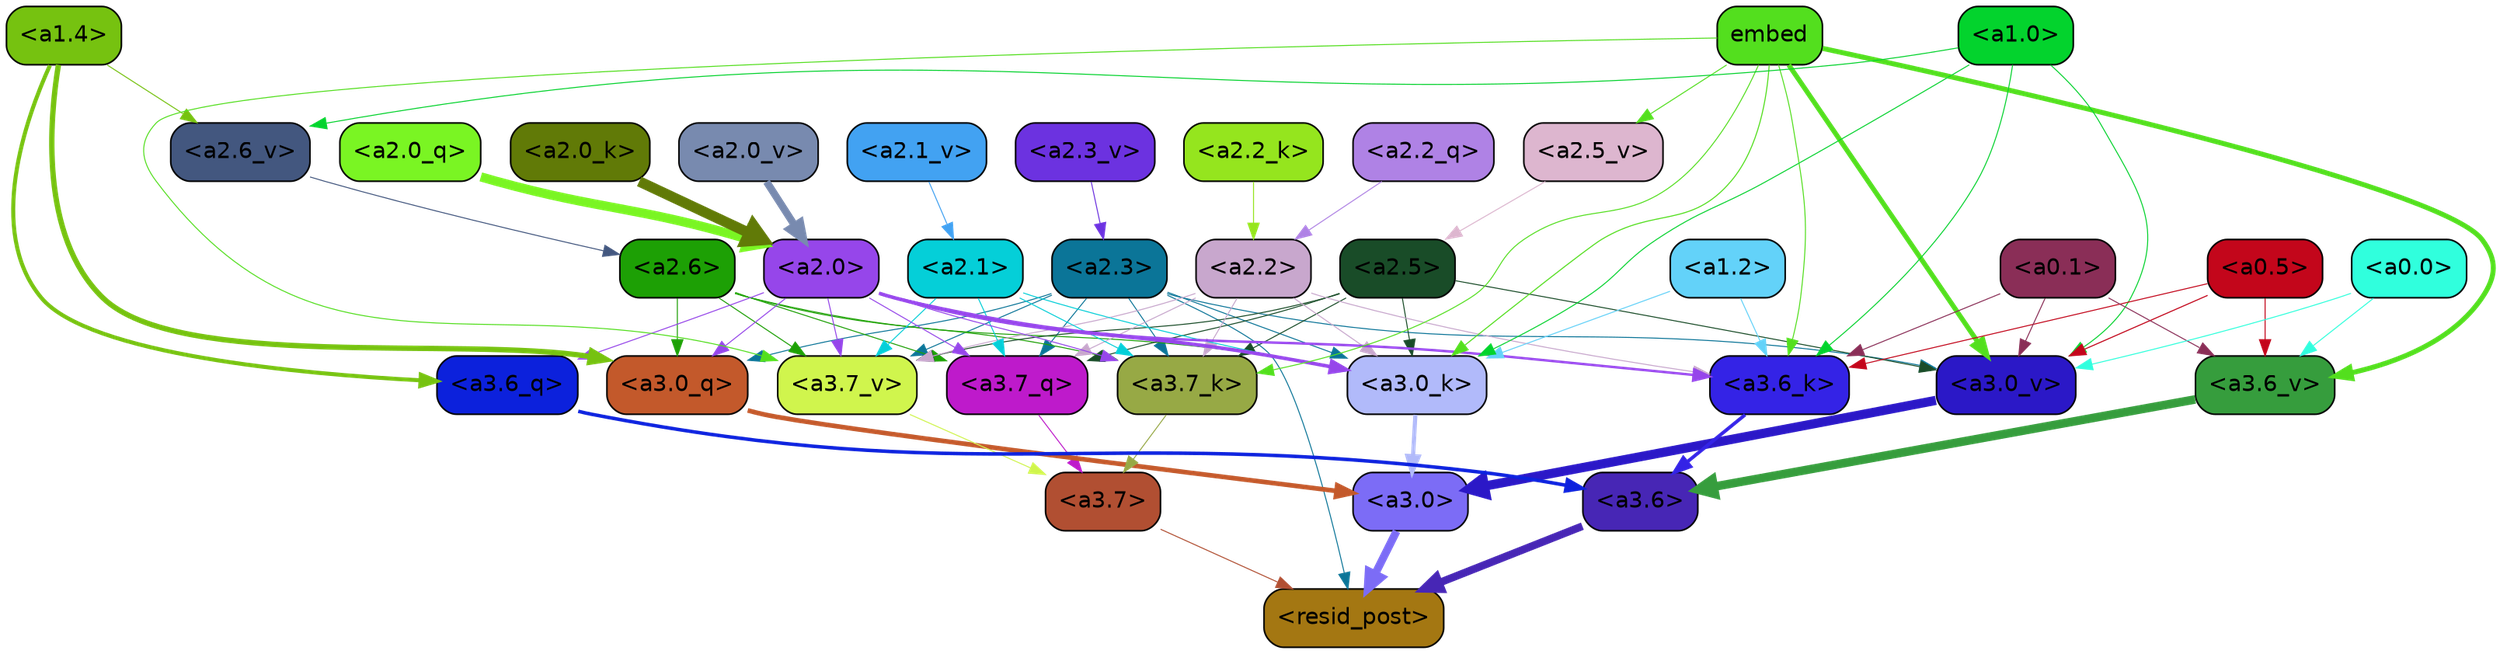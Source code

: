 strict digraph "" {
	graph [bgcolor=transparent,
		layout=dot,
		overlap=false,
		splines=true
	];
	"<a3.7>"	[color=black,
		fillcolor="#b14f32",
		fontname=Helvetica,
		shape=box,
		style="filled, rounded"];
	"<resid_post>"	[color=black,
		fillcolor="#a47712",
		fontname=Helvetica,
		shape=box,
		style="filled, rounded"];
	"<a3.7>" -> "<resid_post>"	[color="#b14f32",
		penwidth=0.6];
	"<a3.6>"	[color=black,
		fillcolor="#4726b5",
		fontname=Helvetica,
		shape=box,
		style="filled, rounded"];
	"<a3.6>" -> "<resid_post>"	[color="#4726b5",
		penwidth=4.7534414529800415];
	"<a3.0>"	[color=black,
		fillcolor="#7c6cf6",
		fontname=Helvetica,
		shape=box,
		style="filled, rounded"];
	"<a3.0>" -> "<resid_post>"	[color="#7c6cf6",
		penwidth=4.898576855659485];
	"<a2.3>"	[color=black,
		fillcolor="#0b7598",
		fontname=Helvetica,
		shape=box,
		style="filled, rounded"];
	"<a2.3>" -> "<resid_post>"	[color="#0b7598",
		penwidth=0.6];
	"<a3.7_q>"	[color=black,
		fillcolor="#be1acb",
		fontname=Helvetica,
		shape=box,
		style="filled, rounded"];
	"<a2.3>" -> "<a3.7_q>"	[color="#0b7598",
		penwidth=0.6];
	"<a3.0_q>"	[color=black,
		fillcolor="#c3592b",
		fontname=Helvetica,
		shape=box,
		style="filled, rounded"];
	"<a2.3>" -> "<a3.0_q>"	[color="#0b7598",
		penwidth=0.6];
	"<a3.7_k>"	[color=black,
		fillcolor="#97a945",
		fontname=Helvetica,
		shape=box,
		style="filled, rounded"];
	"<a2.3>" -> "<a3.7_k>"	[color="#0b7598",
		penwidth=0.6];
	"<a3.0_k>"	[color=black,
		fillcolor="#b1bafa",
		fontname=Helvetica,
		shape=box,
		style="filled, rounded"];
	"<a2.3>" -> "<a3.0_k>"	[color="#0b7598",
		penwidth=0.6];
	"<a3.7_v>"	[color=black,
		fillcolor="#d0f54d",
		fontname=Helvetica,
		shape=box,
		style="filled, rounded"];
	"<a2.3>" -> "<a3.7_v>"	[color="#0b7598",
		penwidth=0.6];
	"<a3.0_v>"	[color=black,
		fillcolor="#2b18c7",
		fontname=Helvetica,
		shape=box,
		style="filled, rounded"];
	"<a2.3>" -> "<a3.0_v>"	[color="#0b7598",
		penwidth=0.6];
	"<a3.7_q>" -> "<a3.7>"	[color="#be1acb",
		penwidth=0.6];
	"<a3.6_q>"	[color=black,
		fillcolor="#0c21dc",
		fontname=Helvetica,
		shape=box,
		style="filled, rounded"];
	"<a3.6_q>" -> "<a3.6>"	[color="#0c21dc",
		penwidth=2.160832464694977];
	"<a3.0_q>" -> "<a3.0>"	[color="#c3592b",
		penwidth=2.870753765106201];
	"<a3.7_k>" -> "<a3.7>"	[color="#97a945",
		penwidth=0.6];
	"<a3.6_k>"	[color=black,
		fillcolor="#3423e6",
		fontname=Helvetica,
		shape=box,
		style="filled, rounded"];
	"<a3.6_k>" -> "<a3.6>"	[color="#3423e6",
		penwidth=2.13908451795578];
	"<a3.0_k>" -> "<a3.0>"	[color="#b1bafa",
		penwidth=2.520303964614868];
	"<a3.7_v>" -> "<a3.7>"	[color="#d0f54d",
		penwidth=0.6];
	"<a3.6_v>"	[color=black,
		fillcolor="#369d3d",
		fontname=Helvetica,
		shape=box,
		style="filled, rounded"];
	"<a3.6_v>" -> "<a3.6>"	[color="#369d3d",
		penwidth=5.297133803367615];
	"<a3.0_v>" -> "<a3.0>"	[color="#2b18c7",
		penwidth=5.680712580680847];
	"<a2.6>"	[color=black,
		fillcolor="#1da005",
		fontname=Helvetica,
		shape=box,
		style="filled, rounded"];
	"<a2.6>" -> "<a3.7_q>"	[color="#1da005",
		penwidth=0.6];
	"<a2.6>" -> "<a3.0_q>"	[color="#1da005",
		penwidth=0.6];
	"<a2.6>" -> "<a3.7_k>"	[color="#1da005",
		penwidth=0.6];
	"<a2.6>" -> "<a3.0_k>"	[color="#1da005",
		penwidth=0.6];
	"<a2.6>" -> "<a3.7_v>"	[color="#1da005",
		penwidth=0.6];
	"<a2.5>"	[color=black,
		fillcolor="#194c28",
		fontname=Helvetica,
		shape=box,
		style="filled, rounded"];
	"<a2.5>" -> "<a3.7_q>"	[color="#194c28",
		penwidth=0.6];
	"<a2.5>" -> "<a3.7_k>"	[color="#194c28",
		penwidth=0.6];
	"<a2.5>" -> "<a3.0_k>"	[color="#194c28",
		penwidth=0.6];
	"<a2.5>" -> "<a3.7_v>"	[color="#194c28",
		penwidth=0.6];
	"<a2.5>" -> "<a3.0_v>"	[color="#194c28",
		penwidth=0.6];
	"<a2.2>"	[color=black,
		fillcolor="#c8a7cd",
		fontname=Helvetica,
		shape=box,
		style="filled, rounded"];
	"<a2.2>" -> "<a3.7_q>"	[color="#c8a7cd",
		penwidth=0.6];
	"<a2.2>" -> "<a3.7_k>"	[color="#c8a7cd",
		penwidth=0.6];
	"<a2.2>" -> "<a3.6_k>"	[color="#c8a7cd",
		penwidth=0.6];
	"<a2.2>" -> "<a3.0_k>"	[color="#c8a7cd",
		penwidth=0.6];
	"<a2.2>" -> "<a3.7_v>"	[color="#c8a7cd",
		penwidth=0.6];
	"<a2.1>"	[color=black,
		fillcolor="#05cfd8",
		fontname=Helvetica,
		shape=box,
		style="filled, rounded"];
	"<a2.1>" -> "<a3.7_q>"	[color="#05cfd8",
		penwidth=0.6];
	"<a2.1>" -> "<a3.7_k>"	[color="#05cfd8",
		penwidth=0.6];
	"<a2.1>" -> "<a3.0_k>"	[color="#05cfd8",
		penwidth=0.6];
	"<a2.1>" -> "<a3.7_v>"	[color="#05cfd8",
		penwidth=0.6];
	"<a2.0>"	[color=black,
		fillcolor="#9646ea",
		fontname=Helvetica,
		shape=box,
		style="filled, rounded"];
	"<a2.0>" -> "<a3.7_q>"	[color="#9646ea",
		penwidth=0.6];
	"<a2.0>" -> "<a3.6_q>"	[color="#9646ea",
		penwidth=0.6];
	"<a2.0>" -> "<a3.0_q>"	[color="#9646ea",
		penwidth=0.6];
	"<a2.0>" -> "<a3.7_k>"	[color="#9646ea",
		penwidth=0.6];
	"<a2.0>" -> "<a3.6_k>"	[color="#9646ea",
		penwidth=1.4957321882247925];
	"<a2.0>" -> "<a3.0_k>"	[color="#9646ea",
		penwidth=2.18752121925354];
	"<a2.0>" -> "<a3.7_v>"	[color="#9646ea",
		penwidth=0.6];
	"<a1.4>"	[color=black,
		fillcolor="#76c210",
		fontname=Helvetica,
		shape=box,
		style="filled, rounded"];
	"<a1.4>" -> "<a3.6_q>"	[color="#76c210",
		penwidth=2.4829938411712646];
	"<a1.4>" -> "<a3.0_q>"	[color="#76c210",
		penwidth=3.299744725227356];
	"<a2.6_v>"	[color=black,
		fillcolor="#43577f",
		fontname=Helvetica,
		shape=box,
		style="filled, rounded"];
	"<a1.4>" -> "<a2.6_v>"	[color="#76c210",
		penwidth=0.6];
	embed	[color=black,
		fillcolor="#53df1e",
		fontname=Helvetica,
		shape=box,
		style="filled, rounded"];
	embed -> "<a3.7_k>"	[color="#53df1e",
		penwidth=0.6];
	embed -> "<a3.6_k>"	[color="#53df1e",
		penwidth=0.6];
	embed -> "<a3.0_k>"	[color="#53df1e",
		penwidth=0.6394047290086746];
	embed -> "<a3.7_v>"	[color="#53df1e",
		penwidth=0.6];
	embed -> "<a3.6_v>"	[color="#53df1e",
		penwidth=3.067279100418091];
	embed -> "<a3.0_v>"	[color="#53df1e",
		penwidth=3.0212591886520386];
	"<a2.5_v>"	[color=black,
		fillcolor="#ddb6cf",
		fontname=Helvetica,
		shape=box,
		style="filled, rounded"];
	embed -> "<a2.5_v>"	[color="#53df1e",
		penwidth=0.6];
	"<a1.2>"	[color=black,
		fillcolor="#63d2f9",
		fontname=Helvetica,
		shape=box,
		style="filled, rounded"];
	"<a1.2>" -> "<a3.6_k>"	[color="#63d2f9",
		penwidth=0.6];
	"<a1.2>" -> "<a3.0_k>"	[color="#63d2f9",
		penwidth=0.6];
	"<a1.0>"	[color=black,
		fillcolor="#03d32d",
		fontname=Helvetica,
		shape=box,
		style="filled, rounded"];
	"<a1.0>" -> "<a3.6_k>"	[color="#03d32d",
		penwidth=0.6];
	"<a1.0>" -> "<a3.0_k>"	[color="#03d32d",
		penwidth=0.6];
	"<a1.0>" -> "<a3.0_v>"	[color="#03d32d",
		penwidth=0.6];
	"<a1.0>" -> "<a2.6_v>"	[color="#03d32d",
		penwidth=0.6];
	"<a0.5>"	[color=black,
		fillcolor="#c3061b",
		fontname=Helvetica,
		shape=box,
		style="filled, rounded"];
	"<a0.5>" -> "<a3.6_k>"	[color="#c3061b",
		penwidth=0.6];
	"<a0.5>" -> "<a3.6_v>"	[color="#c3061b",
		penwidth=0.6];
	"<a0.5>" -> "<a3.0_v>"	[color="#c3061b",
		penwidth=0.648682102560997];
	"<a0.1>"	[color=black,
		fillcolor="#8a2e57",
		fontname=Helvetica,
		shape=box,
		style="filled, rounded"];
	"<a0.1>" -> "<a3.6_k>"	[color="#8a2e57",
		penwidth=0.6];
	"<a0.1>" -> "<a3.6_v>"	[color="#8a2e57",
		penwidth=0.6];
	"<a0.1>" -> "<a3.0_v>"	[color="#8a2e57",
		penwidth=0.6];
	"<a0.0>"	[color=black,
		fillcolor="#30ffdd",
		fontname=Helvetica,
		shape=box,
		style="filled, rounded"];
	"<a0.0>" -> "<a3.6_v>"	[color="#30ffdd",
		penwidth=0.6];
	"<a0.0>" -> "<a3.0_v>"	[color="#30ffdd",
		penwidth=0.6];
	"<a2.2_q>"	[color=black,
		fillcolor="#af82e5",
		fontname=Helvetica,
		shape=box,
		style="filled, rounded"];
	"<a2.2_q>" -> "<a2.2>"	[color="#af82e5",
		penwidth=0.6];
	"<a2.0_q>"	[color=black,
		fillcolor="#7af523",
		fontname=Helvetica,
		shape=box,
		style="filled, rounded"];
	"<a2.0_q>" -> "<a2.0>"	[color="#7af523",
		penwidth=5.681910276412964];
	"<a2.2_k>"	[color=black,
		fillcolor="#95e51e",
		fontname=Helvetica,
		shape=box,
		style="filled, rounded"];
	"<a2.2_k>" -> "<a2.2>"	[color="#95e51e",
		penwidth=0.6];
	"<a2.0_k>"	[color=black,
		fillcolor="#617a07",
		fontname=Helvetica,
		shape=box,
		style="filled, rounded"];
	"<a2.0_k>" -> "<a2.0>"	[color="#617a07",
		penwidth=6.447777509689331];
	"<a2.6_v>" -> "<a2.6>"	[color="#43577f",
		penwidth=0.6];
	"<a2.5_v>" -> "<a2.5>"	[color="#ddb6cf",
		penwidth=0.6];
	"<a2.3_v>"	[color=black,
		fillcolor="#6c32e0",
		fontname=Helvetica,
		shape=box,
		style="filled, rounded"];
	"<a2.3_v>" -> "<a2.3>"	[color="#6c32e0",
		penwidth=0.6];
	"<a2.1_v>"	[color=black,
		fillcolor="#42a2f2",
		fontname=Helvetica,
		shape=box,
		style="filled, rounded"];
	"<a2.1_v>" -> "<a2.1>"	[color="#42a2f2",
		penwidth=0.6];
	"<a2.0_v>"	[color=black,
		fillcolor="#788aaf",
		fontname=Helvetica,
		shape=box,
		style="filled, rounded"];
	"<a2.0_v>" -> "<a2.0>"	[color="#788aaf",
		penwidth=4.5695202350616455];
}
